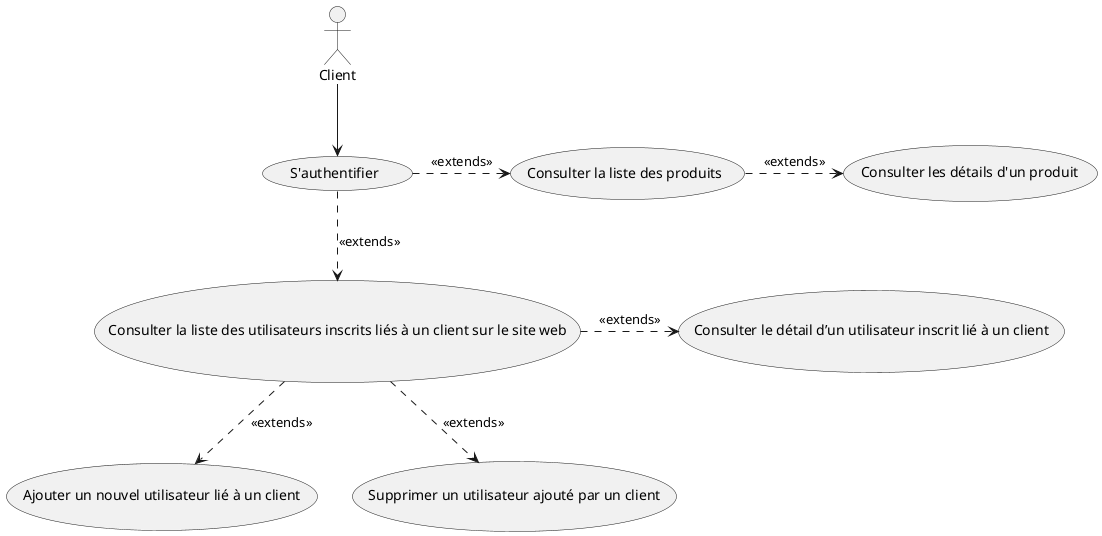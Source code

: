 @startuml
'https://plantuml.com/use-case-diagram

actor Client as c
(S'authentifier) as (auth)
(Consulter la liste des produits) as (consultProductList)
(Consulter les détails d'un produit) as (consultProductDetails)
(Consulter la liste des utilisateurs inscrits liés à un client sur le site web) as (consultUserClient)
(Consulter le détail d’un utilisateur inscrit lié à un client) as (consultUserDetails)
(Ajouter un nouvel utilisateur lié à un client) as (addUser)
(Supprimer un utilisateur ajouté par un client) as (removeUser)

c --> (auth)
(auth) .> (consultProductList) : <<extends>>
(consultProductList) .> (consultProductDetails) : <<extends>>
(auth) ..> (consultUserClient) : <<extends>>
(consultUserClient) .> (consultUserDetails) : <<extends>>
(consultUserClient) ..> (addUser) : <<extends>>
(consultUserClient) ..> (removeUser) : <<extends>>

@enduml